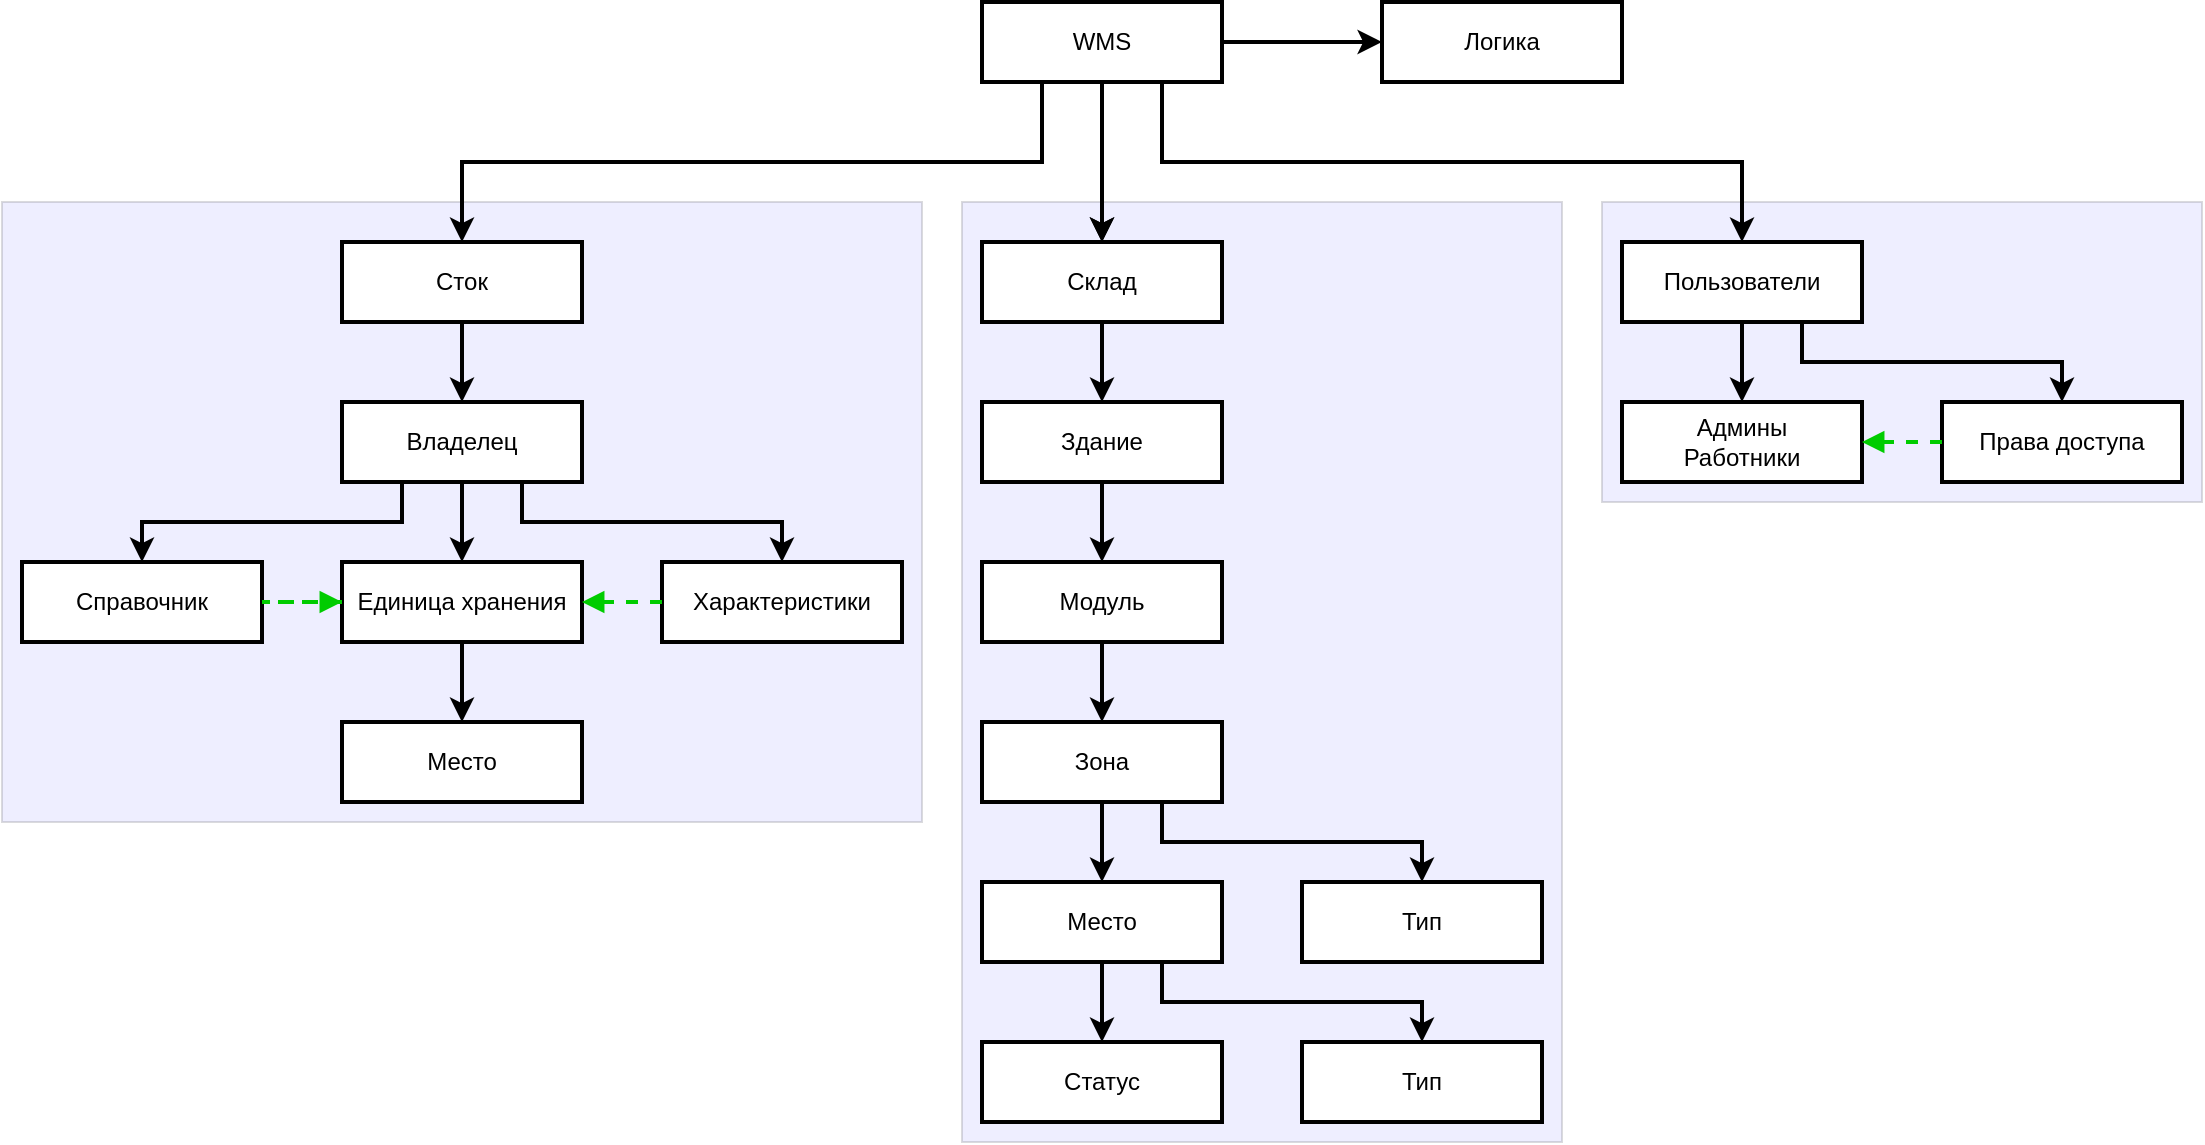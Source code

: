 <mxfile version="20.2.3" type="github">
  <diagram id="00JlT3I-vfev4fGBiYQf" name="Page-1">
    <mxGraphModel dx="1422" dy="914" grid="1" gridSize="10" guides="1" tooltips="1" connect="1" arrows="1" fold="1" page="1" pageScale="1" pageWidth="2000" pageHeight="2000" math="0" shadow="0">
      <root>
        <mxCell id="0" />
        <mxCell id="1" parent="0" />
        <mxCell id="xL0PG7F3QMTOTRYw8I6j-127" value="" style="rounded=0;whiteSpace=wrap;html=1;fillColor=#CCCCFF;strokeWidth=1;strokeColor=#909099;opacity=33;" parent="1" vertex="1">
          <mxGeometry x="150" y="300" width="460" height="310" as="geometry" />
        </mxCell>
        <mxCell id="xL0PG7F3QMTOTRYw8I6j-128" value="" style="rounded=0;whiteSpace=wrap;html=1;fillColor=#CCCCFF;strokeWidth=1;strokeColor=#909099;opacity=33;" parent="1" vertex="1">
          <mxGeometry x="630" y="300" width="300" height="470" as="geometry" />
        </mxCell>
        <mxCell id="xL0PG7F3QMTOTRYw8I6j-129" value="" style="rounded=0;whiteSpace=wrap;html=1;fillColor=#CCCCFF;strokeWidth=1;strokeColor=#909099;opacity=33;" parent="1" vertex="1">
          <mxGeometry x="950" y="300" width="300" height="150" as="geometry" />
        </mxCell>
        <mxCell id="xL0PG7F3QMTOTRYw8I6j-79" value="" style="edgeStyle=orthogonalEdgeStyle;rounded=0;orthogonalLoop=1;jettySize=auto;html=1;strokeWidth=2;" parent="1" source="xL0PG7F3QMTOTRYw8I6j-77" target="xL0PG7F3QMTOTRYw8I6j-78" edge="1">
          <mxGeometry relative="1" as="geometry" />
        </mxCell>
        <mxCell id="xL0PG7F3QMTOTRYw8I6j-80" value="" style="edgeStyle=orthogonalEdgeStyle;rounded=0;orthogonalLoop=1;jettySize=auto;html=1;strokeWidth=2;" parent="1" source="xL0PG7F3QMTOTRYw8I6j-77" target="xL0PG7F3QMTOTRYw8I6j-78" edge="1">
          <mxGeometry relative="1" as="geometry" />
        </mxCell>
        <mxCell id="xL0PG7F3QMTOTRYw8I6j-82" value="" style="edgeStyle=orthogonalEdgeStyle;rounded=0;orthogonalLoop=1;jettySize=auto;html=1;exitX=0.25;exitY=1;exitDx=0;exitDy=0;strokeWidth=2;" parent="1" source="xL0PG7F3QMTOTRYw8I6j-77" target="xL0PG7F3QMTOTRYw8I6j-81" edge="1">
          <mxGeometry relative="1" as="geometry" />
        </mxCell>
        <mxCell id="xL0PG7F3QMTOTRYw8I6j-84" value="" style="edgeStyle=orthogonalEdgeStyle;rounded=0;orthogonalLoop=1;jettySize=auto;html=1;exitX=0.75;exitY=1;exitDx=0;exitDy=0;strokeWidth=2;" parent="1" source="xL0PG7F3QMTOTRYw8I6j-77" target="xL0PG7F3QMTOTRYw8I6j-83" edge="1">
          <mxGeometry relative="1" as="geometry" />
        </mxCell>
        <mxCell id="aSJNJl0jQDHdlptYNkUn-2" value="" style="edgeStyle=orthogonalEdgeStyle;rounded=0;orthogonalLoop=1;jettySize=auto;html=1;strokeWidth=2;" edge="1" parent="1" source="xL0PG7F3QMTOTRYw8I6j-77" target="aSJNJl0jQDHdlptYNkUn-1">
          <mxGeometry relative="1" as="geometry" />
        </mxCell>
        <mxCell id="xL0PG7F3QMTOTRYw8I6j-77" value="WMS" style="rounded=0;whiteSpace=wrap;html=1;strokeWidth=2;" parent="1" vertex="1">
          <mxGeometry x="640" y="200" width="120" height="40" as="geometry" />
        </mxCell>
        <mxCell id="xL0PG7F3QMTOTRYw8I6j-86" value="" style="edgeStyle=orthogonalEdgeStyle;rounded=0;orthogonalLoop=1;jettySize=auto;html=1;strokeWidth=2;" parent="1" source="xL0PG7F3QMTOTRYw8I6j-78" target="xL0PG7F3QMTOTRYw8I6j-85" edge="1">
          <mxGeometry relative="1" as="geometry" />
        </mxCell>
        <mxCell id="xL0PG7F3QMTOTRYw8I6j-78" value="Склад" style="rounded=0;whiteSpace=wrap;html=1;strokeWidth=2;" parent="1" vertex="1">
          <mxGeometry x="640" y="320" width="120" height="40" as="geometry" />
        </mxCell>
        <mxCell id="xL0PG7F3QMTOTRYw8I6j-102" value="" style="edgeStyle=orthogonalEdgeStyle;rounded=0;orthogonalLoop=1;jettySize=auto;html=1;strokeWidth=2;" parent="1" source="xL0PG7F3QMTOTRYw8I6j-81" target="xL0PG7F3QMTOTRYw8I6j-101" edge="1">
          <mxGeometry relative="1" as="geometry" />
        </mxCell>
        <mxCell id="xL0PG7F3QMTOTRYw8I6j-81" value="Сток" style="rounded=0;whiteSpace=wrap;html=1;strokeWidth=2;" parent="1" vertex="1">
          <mxGeometry x="320" y="320" width="120" height="40" as="geometry" />
        </mxCell>
        <mxCell id="xL0PG7F3QMTOTRYw8I6j-98" value="" style="edgeStyle=orthogonalEdgeStyle;rounded=0;orthogonalLoop=1;jettySize=auto;html=1;strokeWidth=2;" parent="1" source="xL0PG7F3QMTOTRYw8I6j-83" target="xL0PG7F3QMTOTRYw8I6j-97" edge="1">
          <mxGeometry relative="1" as="geometry" />
        </mxCell>
        <mxCell id="xL0PG7F3QMTOTRYw8I6j-100" value="" style="edgeStyle=orthogonalEdgeStyle;rounded=0;orthogonalLoop=1;jettySize=auto;html=1;exitX=0.75;exitY=1;exitDx=0;exitDy=0;strokeWidth=2;" parent="1" source="xL0PG7F3QMTOTRYw8I6j-83" target="xL0PG7F3QMTOTRYw8I6j-99" edge="1">
          <mxGeometry relative="1" as="geometry" />
        </mxCell>
        <mxCell id="xL0PG7F3QMTOTRYw8I6j-83" value="Пользователи" style="rounded=0;whiteSpace=wrap;html=1;strokeWidth=2;" parent="1" vertex="1">
          <mxGeometry x="960" y="320" width="120" height="40" as="geometry" />
        </mxCell>
        <mxCell id="xL0PG7F3QMTOTRYw8I6j-88" value="" style="edgeStyle=orthogonalEdgeStyle;rounded=0;orthogonalLoop=1;jettySize=auto;html=1;strokeWidth=2;" parent="1" source="xL0PG7F3QMTOTRYw8I6j-85" target="xL0PG7F3QMTOTRYw8I6j-87" edge="1">
          <mxGeometry relative="1" as="geometry" />
        </mxCell>
        <mxCell id="xL0PG7F3QMTOTRYw8I6j-85" value="Здание" style="rounded=0;whiteSpace=wrap;html=1;strokeWidth=2;" parent="1" vertex="1">
          <mxGeometry x="640" y="400" width="120" height="40" as="geometry" />
        </mxCell>
        <mxCell id="xL0PG7F3QMTOTRYw8I6j-90" value="" style="edgeStyle=orthogonalEdgeStyle;rounded=0;orthogonalLoop=1;jettySize=auto;html=1;strokeWidth=2;" parent="1" source="xL0PG7F3QMTOTRYw8I6j-87" target="xL0PG7F3QMTOTRYw8I6j-89" edge="1">
          <mxGeometry relative="1" as="geometry" />
        </mxCell>
        <mxCell id="xL0PG7F3QMTOTRYw8I6j-87" value="Модуль" style="rounded=0;whiteSpace=wrap;html=1;strokeWidth=2;" parent="1" vertex="1">
          <mxGeometry x="640" y="480" width="120" height="40" as="geometry" />
        </mxCell>
        <mxCell id="xL0PG7F3QMTOTRYw8I6j-92" value="" style="edgeStyle=orthogonalEdgeStyle;rounded=0;orthogonalLoop=1;jettySize=auto;html=1;strokeWidth=2;" parent="1" source="xL0PG7F3QMTOTRYw8I6j-89" target="xL0PG7F3QMTOTRYw8I6j-91" edge="1">
          <mxGeometry relative="1" as="geometry" />
        </mxCell>
        <mxCell id="xL0PG7F3QMTOTRYw8I6j-117" value="" style="edgeStyle=orthogonalEdgeStyle;rounded=0;orthogonalLoop=1;jettySize=auto;html=1;exitX=0.75;exitY=1;exitDx=0;exitDy=0;strokeWidth=2;" parent="1" source="xL0PG7F3QMTOTRYw8I6j-89" target="xL0PG7F3QMTOTRYw8I6j-116" edge="1">
          <mxGeometry relative="1" as="geometry" />
        </mxCell>
        <mxCell id="xL0PG7F3QMTOTRYw8I6j-89" value="Зона" style="rounded=0;whiteSpace=wrap;html=1;strokeWidth=2;" parent="1" vertex="1">
          <mxGeometry x="640" y="560" width="120" height="40" as="geometry" />
        </mxCell>
        <mxCell id="xL0PG7F3QMTOTRYw8I6j-113" value="" style="edgeStyle=orthogonalEdgeStyle;rounded=0;orthogonalLoop=1;jettySize=auto;html=1;strokeWidth=2;" parent="1" source="xL0PG7F3QMTOTRYw8I6j-91" target="xL0PG7F3QMTOTRYw8I6j-112" edge="1">
          <mxGeometry relative="1" as="geometry" />
        </mxCell>
        <mxCell id="xL0PG7F3QMTOTRYw8I6j-115" value="" style="edgeStyle=orthogonalEdgeStyle;rounded=0;orthogonalLoop=1;jettySize=auto;html=1;exitX=0.75;exitY=1;exitDx=0;exitDy=0;strokeWidth=2;" parent="1" source="xL0PG7F3QMTOTRYw8I6j-91" target="xL0PG7F3QMTOTRYw8I6j-114" edge="1">
          <mxGeometry relative="1" as="geometry" />
        </mxCell>
        <mxCell id="xL0PG7F3QMTOTRYw8I6j-91" value="Место" style="rounded=0;whiteSpace=wrap;html=1;strokeWidth=2;" parent="1" vertex="1">
          <mxGeometry x="640" y="640" width="120" height="40" as="geometry" />
        </mxCell>
        <mxCell id="xL0PG7F3QMTOTRYw8I6j-97" value="Админы&lt;br&gt;Работники" style="rounded=0;whiteSpace=wrap;html=1;strokeWidth=2;" parent="1" vertex="1">
          <mxGeometry x="960" y="400" width="120" height="40" as="geometry" />
        </mxCell>
        <mxCell id="xL0PG7F3QMTOTRYw8I6j-99" value="Права доступа" style="rounded=0;whiteSpace=wrap;html=1;strokeWidth=2;" parent="1" vertex="1">
          <mxGeometry x="1120" y="400" width="120" height="40" as="geometry" />
        </mxCell>
        <mxCell id="xL0PG7F3QMTOTRYw8I6j-109" style="edgeStyle=orthogonalEdgeStyle;rounded=0;orthogonalLoop=1;jettySize=auto;html=1;entryX=0.5;entryY=0;entryDx=0;entryDy=0;exitX=0.75;exitY=1;exitDx=0;exitDy=0;strokeWidth=2;" parent="1" source="xL0PG7F3QMTOTRYw8I6j-101" target="xL0PG7F3QMTOTRYw8I6j-103" edge="1">
          <mxGeometry relative="1" as="geometry">
            <mxPoint x="520" y="430" as="sourcePoint" />
          </mxGeometry>
        </mxCell>
        <mxCell id="xL0PG7F3QMTOTRYw8I6j-110" style="edgeStyle=orthogonalEdgeStyle;rounded=0;orthogonalLoop=1;jettySize=auto;html=1;exitX=0.25;exitY=1;exitDx=0;exitDy=0;entryX=0.5;entryY=0;entryDx=0;entryDy=0;strokeWidth=2;" parent="1" source="xL0PG7F3QMTOTRYw8I6j-101" target="xL0PG7F3QMTOTRYw8I6j-107" edge="1">
          <mxGeometry relative="1" as="geometry" />
        </mxCell>
        <mxCell id="xL0PG7F3QMTOTRYw8I6j-111" style="edgeStyle=orthogonalEdgeStyle;rounded=0;orthogonalLoop=1;jettySize=auto;html=1;exitX=0.5;exitY=1;exitDx=0;exitDy=0;entryX=0.5;entryY=0;entryDx=0;entryDy=0;strokeWidth=2;" parent="1" source="xL0PG7F3QMTOTRYw8I6j-101" target="xL0PG7F3QMTOTRYw8I6j-105" edge="1">
          <mxGeometry relative="1" as="geometry" />
        </mxCell>
        <mxCell id="xL0PG7F3QMTOTRYw8I6j-101" value="Владелец" style="rounded=0;whiteSpace=wrap;html=1;strokeWidth=2;" parent="1" vertex="1">
          <mxGeometry x="320" y="400" width="120" height="40" as="geometry" />
        </mxCell>
        <mxCell id="xL0PG7F3QMTOTRYw8I6j-103" value="Характеристики" style="rounded=0;whiteSpace=wrap;html=1;strokeWidth=2;" parent="1" vertex="1">
          <mxGeometry x="480" y="480" width="120" height="40" as="geometry" />
        </mxCell>
        <mxCell id="xL0PG7F3QMTOTRYw8I6j-105" value="Единица хранения" style="rounded=0;whiteSpace=wrap;html=1;strokeWidth=2;" parent="1" vertex="1">
          <mxGeometry x="320" y="480" width="120" height="40" as="geometry" />
        </mxCell>
        <mxCell id="xL0PG7F3QMTOTRYw8I6j-107" value="Справочник" style="rounded=0;whiteSpace=wrap;html=1;strokeWidth=2;" parent="1" vertex="1">
          <mxGeometry x="160" y="480" width="120" height="40" as="geometry" />
        </mxCell>
        <mxCell id="xL0PG7F3QMTOTRYw8I6j-112" value="Статус" style="rounded=0;whiteSpace=wrap;html=1;strokeWidth=2;" parent="1" vertex="1">
          <mxGeometry x="640" y="720" width="120" height="40" as="geometry" />
        </mxCell>
        <mxCell id="xL0PG7F3QMTOTRYw8I6j-114" value="Тип" style="rounded=0;whiteSpace=wrap;html=1;strokeWidth=2;" parent="1" vertex="1">
          <mxGeometry x="800" y="720" width="120" height="40" as="geometry" />
        </mxCell>
        <mxCell id="xL0PG7F3QMTOTRYw8I6j-116" value="Тип" style="rounded=0;whiteSpace=wrap;html=1;strokeWidth=2;" parent="1" vertex="1">
          <mxGeometry x="800" y="640" width="120" height="40" as="geometry" />
        </mxCell>
        <mxCell id="xL0PG7F3QMTOTRYw8I6j-120" value="" style="endArrow=block;html=1;rounded=0;strokeColor=#00CC00;strokeWidth=2;exitX=0;exitY=0.5;exitDx=0;exitDy=0;entryX=1;entryY=0.5;entryDx=0;entryDy=0;dashed=1;" parent="1" source="xL0PG7F3QMTOTRYw8I6j-99" target="xL0PG7F3QMTOTRYw8I6j-97" edge="1">
          <mxGeometry width="50" height="50" relative="1" as="geometry">
            <mxPoint x="290" y="640" as="sourcePoint" />
            <mxPoint x="340" y="590" as="targetPoint" />
          </mxGeometry>
        </mxCell>
        <mxCell id="xL0PG7F3QMTOTRYw8I6j-121" value="" style="endArrow=block;html=1;rounded=0;strokeColor=#00CC00;strokeWidth=2;exitX=0;exitY=0.5;exitDx=0;exitDy=0;entryX=1;entryY=0.5;entryDx=0;entryDy=0;dashed=1;" parent="1" source="xL0PG7F3QMTOTRYw8I6j-103" target="xL0PG7F3QMTOTRYw8I6j-105" edge="1">
          <mxGeometry width="50" height="50" relative="1" as="geometry">
            <mxPoint x="1130" y="430" as="sourcePoint" />
            <mxPoint x="1090" y="430" as="targetPoint" />
          </mxGeometry>
        </mxCell>
        <mxCell id="xL0PG7F3QMTOTRYw8I6j-122" value="" style="endArrow=block;html=1;rounded=0;strokeColor=#00CC00;strokeWidth=2;exitX=0;exitY=0.5;exitDx=0;exitDy=0;dashed=1;entryX=0;entryY=0.5;entryDx=0;entryDy=0;" parent="1" source="xL0PG7F3QMTOTRYw8I6j-105" target="xL0PG7F3QMTOTRYw8I6j-105" edge="1">
          <mxGeometry width="50" height="50" relative="1" as="geometry">
            <mxPoint x="490" y="510" as="sourcePoint" />
            <mxPoint x="280" y="500" as="targetPoint" />
            <Array as="points">
              <mxPoint x="280" y="500" />
            </Array>
          </mxGeometry>
        </mxCell>
        <mxCell id="xL0PG7F3QMTOTRYw8I6j-124" value="Место" style="rounded=0;whiteSpace=wrap;html=1;strokeWidth=2;" parent="1" vertex="1">
          <mxGeometry x="320" y="560" width="120" height="40" as="geometry" />
        </mxCell>
        <mxCell id="xL0PG7F3QMTOTRYw8I6j-126" style="edgeStyle=orthogonalEdgeStyle;rounded=0;orthogonalLoop=1;jettySize=auto;html=1;exitX=0.5;exitY=1;exitDx=0;exitDy=0;entryX=0.5;entryY=0;entryDx=0;entryDy=0;strokeWidth=2;" parent="1" source="xL0PG7F3QMTOTRYw8I6j-105" target="xL0PG7F3QMTOTRYw8I6j-124" edge="1">
          <mxGeometry relative="1" as="geometry">
            <mxPoint x="390" y="450" as="sourcePoint" />
            <mxPoint x="390" y="490" as="targetPoint" />
          </mxGeometry>
        </mxCell>
        <mxCell id="aSJNJl0jQDHdlptYNkUn-1" value="Логика" style="rounded=0;whiteSpace=wrap;html=1;strokeWidth=2;" vertex="1" parent="1">
          <mxGeometry x="840" y="200" width="120" height="40" as="geometry" />
        </mxCell>
      </root>
    </mxGraphModel>
  </diagram>
</mxfile>
